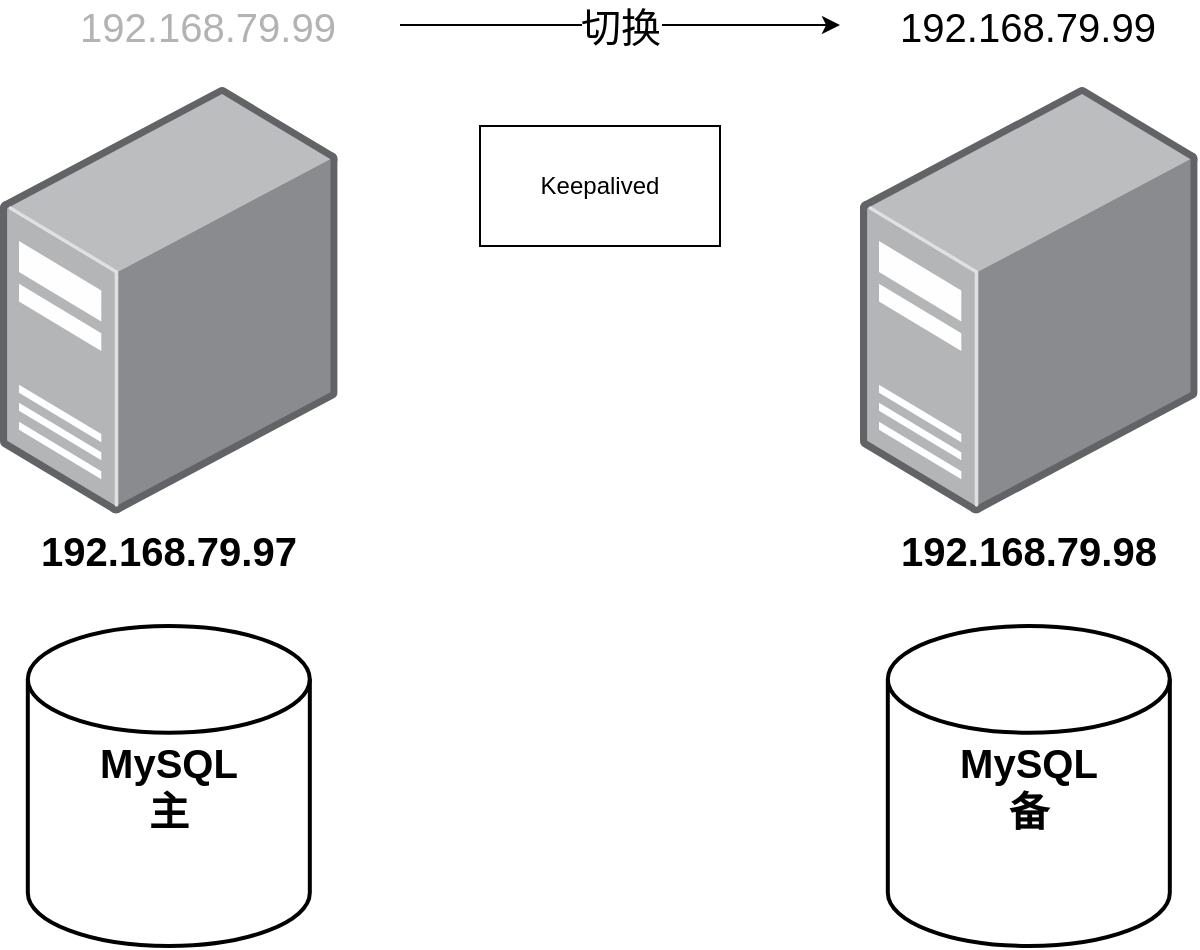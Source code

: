 <mxfile version="14.7.5" type="github" pages="2">
  <diagram id="8139mPN0AKQkDATvqnbi" name="场景一">
    <mxGraphModel dx="1422" dy="748" grid="1" gridSize="10" guides="1" tooltips="1" connect="1" arrows="1" fold="1" page="1" pageScale="1" pageWidth="827" pageHeight="1169" math="0" shadow="0">
      <root>
        <mxCell id="0" />
        <mxCell id="1" parent="0" />
        <mxCell id="6tmDyTUizjbkTAaWWpOx-2" value="192.168.79.97" style="points=[];aspect=fixed;html=1;align=center;shadow=0;dashed=0;image;image=img/lib/allied_telesis/computer_and_terminals/Server_Desktop.svg;fontStyle=1;fontSize=20;" vertex="1" parent="1">
          <mxGeometry x="114" y="100" width="168.82" height="214" as="geometry" />
        </mxCell>
        <mxCell id="6tmDyTUizjbkTAaWWpOx-3" value="192.168.79.98" style="points=[];aspect=fixed;html=1;align=center;shadow=0;dashed=0;image;image=img/lib/allied_telesis/computer_and_terminals/Server_Desktop.svg;fontSize=20;fontStyle=1" vertex="1" parent="1">
          <mxGeometry x="544" y="100" width="168.82" height="214" as="geometry" />
        </mxCell>
        <mxCell id="6tmDyTUizjbkTAaWWpOx-4" value="Keepalived" style="rounded=0;whiteSpace=wrap;html=1;fontStyle=0" vertex="1" parent="1">
          <mxGeometry x="354" y="120" width="120" height="60" as="geometry" />
        </mxCell>
        <mxCell id="6tmDyTUizjbkTAaWWpOx-5" value="192.168.79.99" style="text;html=1;strokeColor=none;fillColor=none;align=center;verticalAlign=middle;whiteSpace=wrap;rounded=0;fontSize=20;fontColor=#B3B3B3;" vertex="1" parent="1">
          <mxGeometry x="152.82" y="60" width="130" height="20" as="geometry" />
        </mxCell>
        <mxCell id="6tmDyTUizjbkTAaWWpOx-6" value="192.168.79.99" style="text;html=1;strokeColor=none;fillColor=none;align=center;verticalAlign=middle;whiteSpace=wrap;rounded=0;fontSize=20;" vertex="1" parent="1">
          <mxGeometry x="563.41" y="60" width="130" height="20" as="geometry" />
        </mxCell>
        <mxCell id="6tmDyTUizjbkTAaWWpOx-7" value="切换" style="endArrow=classic;html=1;fontSize=20;" edge="1" parent="1">
          <mxGeometry width="50" height="50" relative="1" as="geometry">
            <mxPoint x="314" y="69.5" as="sourcePoint" />
            <mxPoint x="534" y="69.5" as="targetPoint" />
          </mxGeometry>
        </mxCell>
        <mxCell id="6tmDyTUizjbkTAaWWpOx-9" value="&lt;div&gt;MySQL&lt;/div&gt;&lt;div&gt;主&lt;/div&gt;" style="strokeWidth=2;html=1;shape=mxgraph.flowchart.database;whiteSpace=wrap;fontSize=20;fontStyle=1" vertex="1" parent="1">
          <mxGeometry x="127.91" y="370" width="141" height="160" as="geometry" />
        </mxCell>
        <mxCell id="6tmDyTUizjbkTAaWWpOx-10" value="&lt;div&gt;MySQL&lt;br&gt;&lt;/div&gt;&lt;div&gt;备&lt;/div&gt;" style="strokeWidth=2;html=1;shape=mxgraph.flowchart.database;whiteSpace=wrap;fontSize=20;fontStyle=1" vertex="1" parent="1">
          <mxGeometry x="557.91" y="370" width="141" height="160" as="geometry" />
        </mxCell>
      </root>
    </mxGraphModel>
  </diagram>
  <diagram id="rc4cJNgUSgESx1fXajIE" name="场景二">
    <mxGraphModel dx="1422" dy="748" grid="1" gridSize="10" guides="1" tooltips="1" connect="1" arrows="1" fold="1" page="1" pageScale="1" pageWidth="827" pageHeight="1169" math="0" shadow="0">
      <root>
        <mxCell id="Iep0IO20YgfSR1-2lDho-0" />
        <mxCell id="Iep0IO20YgfSR1-2lDho-1" parent="Iep0IO20YgfSR1-2lDho-0" />
        <mxCell id="igdvtDWH_usGFmr15wQb-0" value="192.168.79.97" style="points=[];aspect=fixed;html=1;align=center;shadow=0;dashed=0;image;image=img/lib/allied_telesis/computer_and_terminals/Server_Desktop.svg;fontStyle=1;fontSize=20;" vertex="1" parent="Iep0IO20YgfSR1-2lDho-1">
          <mxGeometry x="114" y="100" width="168.82" height="214" as="geometry" />
        </mxCell>
        <mxCell id="igdvtDWH_usGFmr15wQb-1" value="192.168.79.98" style="points=[];aspect=fixed;html=1;align=center;shadow=0;dashed=0;image;image=img/lib/allied_telesis/computer_and_terminals/Server_Desktop.svg;fontSize=20;fontStyle=1" vertex="1" parent="Iep0IO20YgfSR1-2lDho-1">
          <mxGeometry x="544" y="100" width="168.82" height="214" as="geometry" />
        </mxCell>
        <mxCell id="igdvtDWH_usGFmr15wQb-6" value="&lt;div&gt;MySQL&lt;/div&gt;&lt;div&gt;主&lt;/div&gt;" style="strokeWidth=2;html=1;shape=mxgraph.flowchart.database;whiteSpace=wrap;fontSize=20;fontStyle=1" vertex="1" parent="Iep0IO20YgfSR1-2lDho-1">
          <mxGeometry x="620" y="650" width="141" height="160" as="geometry" />
        </mxCell>
        <mxCell id="igdvtDWH_usGFmr15wQb-7" value="&lt;div&gt;MySQL&lt;br&gt;&lt;/div&gt;&lt;div&gt;备&lt;/div&gt;" style="strokeWidth=2;html=1;shape=mxgraph.flowchart.database;whiteSpace=wrap;fontSize=20;fontStyle=1" vertex="1" parent="Iep0IO20YgfSR1-2lDho-1">
          <mxGeometry x="1050" y="640" width="141" height="160" as="geometry" />
        </mxCell>
        <mxCell id="igdvtDWH_usGFmr15wQb-8" value="Redis" style="aspect=fixed;html=1;points=[];align=center;image;fontSize=20;image=img/lib/mscae/Cache_Redis_Product.svg;fontColor=#000000;" vertex="1" parent="Iep0IO20YgfSR1-2lDho-1">
          <mxGeometry x="850" y="910" width="133.33" height="112" as="geometry" />
        </mxCell>
        <mxCell id="igdvtDWH_usGFmr15wQb-10" style="edgeStyle=orthogonalEdgeStyle;rounded=0;orthogonalLoop=1;jettySize=auto;html=1;fontSize=20;fontColor=#000000;entryX=0.5;entryY=0;entryDx=0;entryDy=0;" edge="1" parent="Iep0IO20YgfSR1-2lDho-1" source="igdvtDWH_usGFmr15wQb-9" target="igdvtDWH_usGFmr15wQb-12">
          <mxGeometry relative="1" as="geometry">
            <mxPoint x="330" y="740" as="targetPoint" />
          </mxGeometry>
        </mxCell>
        <mxCell id="igdvtDWH_usGFmr15wQb-9" value="查询主db状态" style="rounded=0;whiteSpace=wrap;html=1;fontSize=20;fontColor=#000000;" vertex="1" parent="Iep0IO20YgfSR1-2lDho-1">
          <mxGeometry x="138.41" y="710" width="120" height="60" as="geometry" />
        </mxCell>
        <mxCell id="igdvtDWH_usGFmr15wQb-13" value="是" style="edgeStyle=orthogonalEdgeStyle;rounded=0;orthogonalLoop=1;jettySize=auto;html=1;fontSize=20;fontColor=#000000;" edge="1" parent="Iep0IO20YgfSR1-2lDho-1" source="igdvtDWH_usGFmr15wQb-12" target="igdvtDWH_usGFmr15wQb-17">
          <mxGeometry relative="1" as="geometry">
            <mxPoint x="198.41" y="970" as="targetPoint" />
          </mxGeometry>
        </mxCell>
        <mxCell id="igdvtDWH_usGFmr15wQb-16" value="否" style="edgeStyle=orthogonalEdgeStyle;rounded=0;orthogonalLoop=1;jettySize=auto;html=1;entryX=0;entryY=0.5;entryDx=0;entryDy=0;fontSize=20;fontColor=#000000;" edge="1" parent="Iep0IO20YgfSR1-2lDho-1" source="igdvtDWH_usGFmr15wQb-12" target="igdvtDWH_usGFmr15wQb-15">
          <mxGeometry relative="1" as="geometry" />
        </mxCell>
        <mxCell id="igdvtDWH_usGFmr15wQb-12" value="主db是否在线？" style="rhombus;whiteSpace=wrap;html=1;fontSize=20;fontColor=#000000;" vertex="1" parent="Iep0IO20YgfSR1-2lDho-1">
          <mxGeometry x="121.91" y="820" width="153" height="80" as="geometry" />
        </mxCell>
        <mxCell id="igdvtDWH_usGFmr15wQb-15" value="&lt;div&gt;主db降备，&lt;/div&gt;&lt;div&gt;备db升主&lt;br&gt;&lt;/div&gt;" style="rounded=0;whiteSpace=wrap;html=1;fontSize=20;fontColor=#000000;" vertex="1" parent="Iep0IO20YgfSR1-2lDho-1">
          <mxGeometry x="353.67" y="830" width="136.33" height="60" as="geometry" />
        </mxCell>
        <mxCell id="igdvtDWH_usGFmr15wQb-17" value="结束" style="ellipse;whiteSpace=wrap;html=1;aspect=fixed;fontSize=20;fontColor=#000000;" vertex="1" parent="Iep0IO20YgfSR1-2lDho-1">
          <mxGeometry x="158.41" y="970" width="80" height="80" as="geometry" />
        </mxCell>
        <mxCell id="-EraPR5gtUhfbuORPZ20-1" value="10s" style="edgeStyle=orthogonalEdgeStyle;rounded=0;orthogonalLoop=1;jettySize=auto;html=1;entryX=1;entryY=0.5;entryDx=0;entryDy=0;fontSize=20;fontColor=#000000;fontStyle=0" edge="1" parent="Iep0IO20YgfSR1-2lDho-1" source="igdvtDWH_usGFmr15wQb-9" target="igdvtDWH_usGFmr15wQb-9">
          <mxGeometry relative="1" as="geometry" />
        </mxCell>
        <mxCell id="-EraPR5gtUhfbuORPZ20-2" value="SyncLog" style="rounded=0;whiteSpace=wrap;html=1;fontSize=20;fontColor=#000000;" vertex="1" parent="Iep0IO20YgfSR1-2lDho-1">
          <mxGeometry x="833.34" y="580" width="120" height="60" as="geometry" />
        </mxCell>
        <mxCell id="-EraPR5gtUhfbuORPZ20-3" value="发送Sql" style="endArrow=classic;html=1;fontSize=20;fontColor=#000000;" edge="1" parent="Iep0IO20YgfSR1-2lDho-1">
          <mxGeometry width="50" height="50" relative="1" as="geometry">
            <mxPoint x="780" y="660" as="sourcePoint" />
            <mxPoint x="1030" y="660" as="targetPoint" />
          </mxGeometry>
        </mxCell>
      </root>
    </mxGraphModel>
  </diagram>
</mxfile>
